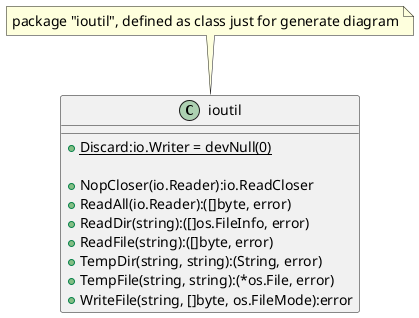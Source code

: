 @startuml
skinparam {
	defaultFontName Tohama
	defaultFontSize 14
}

class ioutil {
	+{static} Discard:io.Writer = devNull(0)

	+NopCloser(io.Reader):io.ReadCloser
	+ReadAll(io.Reader):([]byte, error)
	+ReadDir(string):([]os.FileInfo, error)
	+ReadFile(string):([]byte, error)
	+TempDir(string, string):(String, error)
	+TempFile(string, string):(*os.File, error)
	+WriteFile(string, []byte, os.FileMode):error
}

note top of ioutil: package "ioutil", defined as class just for generate diagram

@enduml
